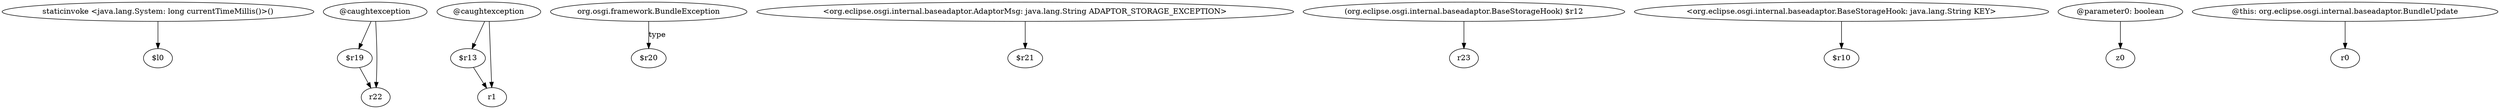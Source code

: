 digraph g {
0[label="staticinvoke <java.lang.System: long currentTimeMillis()>()"]
1[label="$l0"]
0->1[label=""]
2[label="$r19"]
3[label="r22"]
2->3[label=""]
4[label="@caughtexception"]
4->3[label=""]
4->2[label=""]
5[label="@caughtexception"]
6[label="$r13"]
5->6[label=""]
7[label="r1"]
6->7[label=""]
8[label="org.osgi.framework.BundleException"]
9[label="$r20"]
8->9[label="type"]
10[label="<org.eclipse.osgi.internal.baseadaptor.AdaptorMsg: java.lang.String ADAPTOR_STORAGE_EXCEPTION>"]
11[label="$r21"]
10->11[label=""]
12[label="(org.eclipse.osgi.internal.baseadaptor.BaseStorageHook) $r12"]
13[label="r23"]
12->13[label=""]
14[label="<org.eclipse.osgi.internal.baseadaptor.BaseStorageHook: java.lang.String KEY>"]
15[label="$r10"]
14->15[label=""]
16[label="@parameter0: boolean"]
17[label="z0"]
16->17[label=""]
18[label="@this: org.eclipse.osgi.internal.baseadaptor.BundleUpdate"]
19[label="r0"]
18->19[label=""]
5->7[label=""]
}